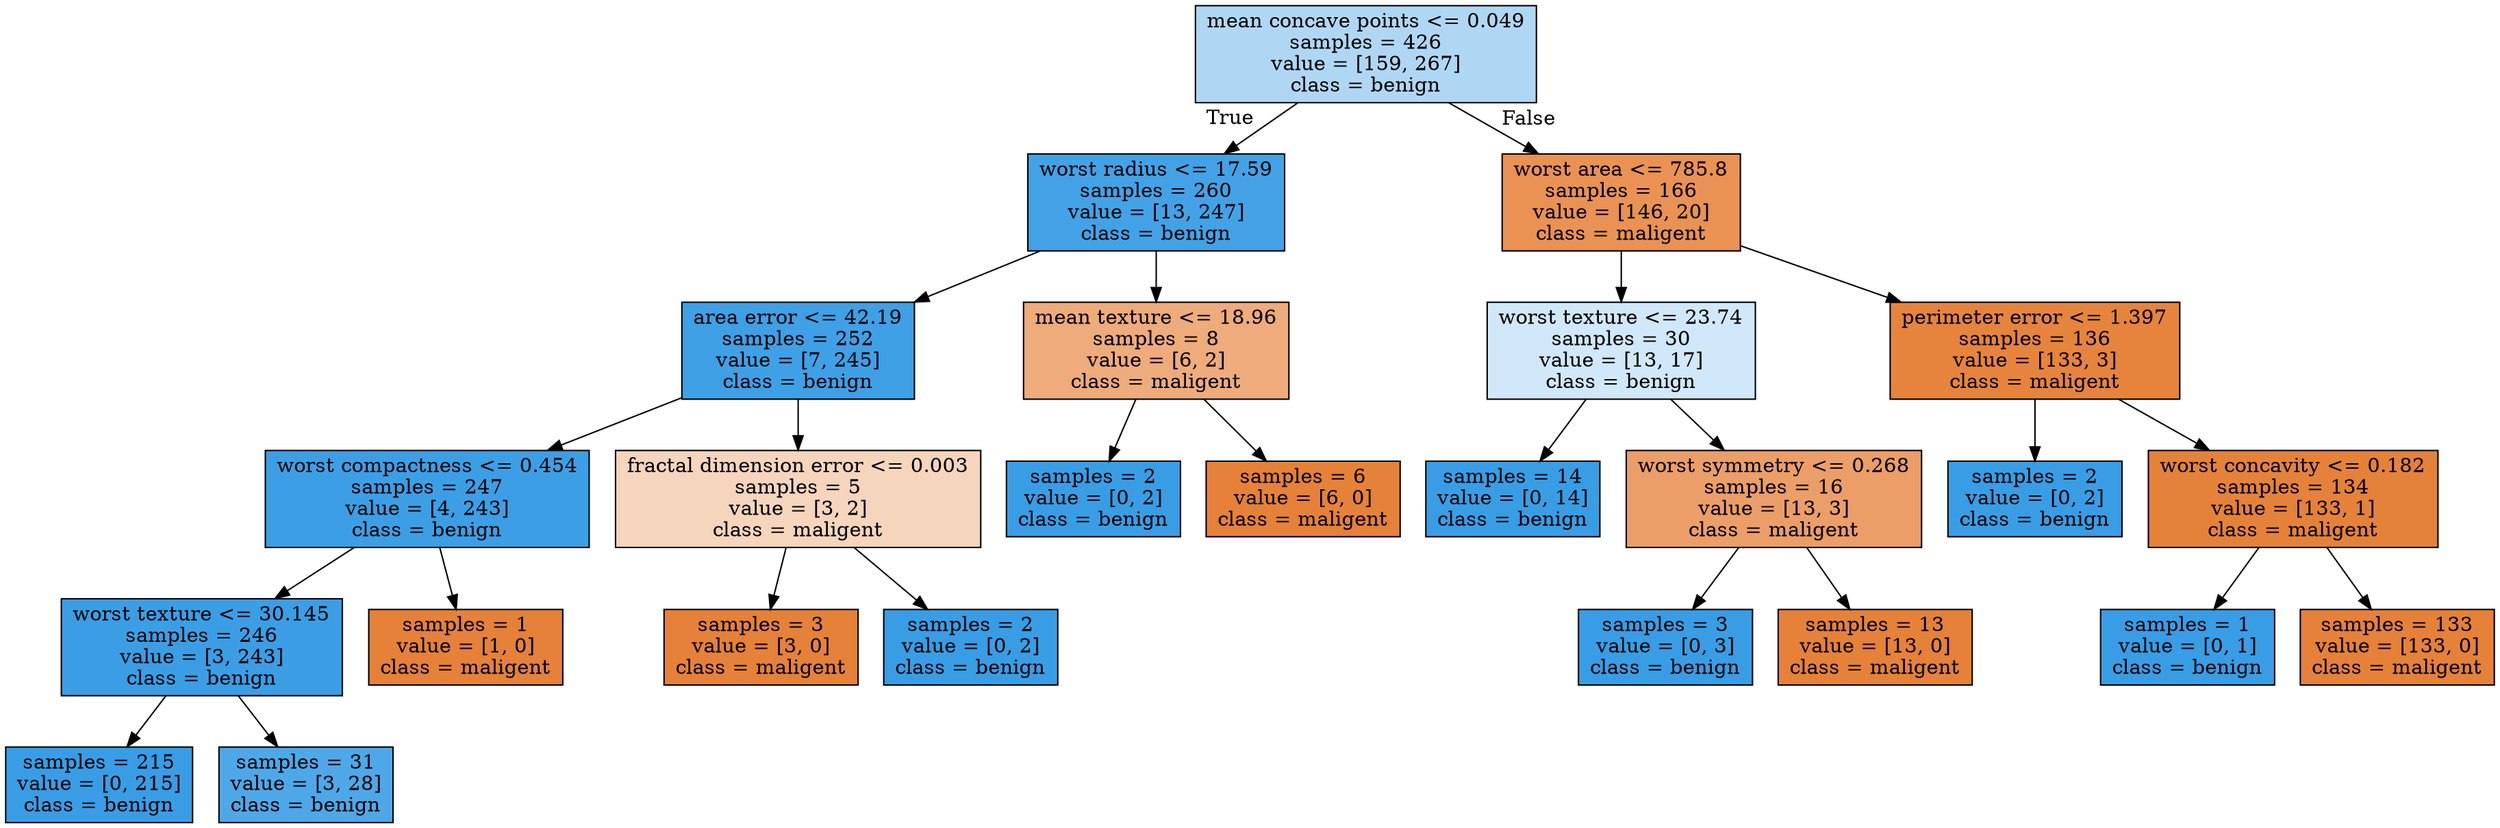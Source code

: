 digraph Tree {
node [shape=box, style="filled", color="black"] ;
0 [label="mean concave points <= 0.049\nsamples = 426\nvalue = [159, 267]\nclass = benign", fillcolor="#afd7f4"] ;
1 [label="worst radius <= 17.59\nsamples = 260\nvalue = [13, 247]\nclass = benign", fillcolor="#43a2e6"] ;
0 -> 1 [labeldistance=2.5, labelangle=45, headlabel="True"] ;
2 [label="area error <= 42.19\nsamples = 252\nvalue = [7, 245]\nclass = benign", fillcolor="#3fa0e6"] ;
1 -> 2 ;
3 [label="worst compactness <= 0.454\nsamples = 247\nvalue = [4, 243]\nclass = benign", fillcolor="#3c9fe5"] ;
2 -> 3 ;
4 [label="worst texture <= 30.145\nsamples = 246\nvalue = [3, 243]\nclass = benign", fillcolor="#3b9ee5"] ;
3 -> 4 ;
5 [label="samples = 215\nvalue = [0, 215]\nclass = benign", fillcolor="#399de5"] ;
4 -> 5 ;
6 [label="samples = 31\nvalue = [3, 28]\nclass = benign", fillcolor="#4ea8e8"] ;
4 -> 6 ;
7 [label="samples = 1\nvalue = [1, 0]\nclass = maligent", fillcolor="#e58139"] ;
3 -> 7 ;
8 [label="fractal dimension error <= 0.003\nsamples = 5\nvalue = [3, 2]\nclass = maligent", fillcolor="#f6d5bd"] ;
2 -> 8 ;
9 [label="samples = 3\nvalue = [3, 0]\nclass = maligent", fillcolor="#e58139"] ;
8 -> 9 ;
10 [label="samples = 2\nvalue = [0, 2]\nclass = benign", fillcolor="#399de5"] ;
8 -> 10 ;
11 [label="mean texture <= 18.96\nsamples = 8\nvalue = [6, 2]\nclass = maligent", fillcolor="#eeab7b"] ;
1 -> 11 ;
12 [label="samples = 2\nvalue = [0, 2]\nclass = benign", fillcolor="#399de5"] ;
11 -> 12 ;
13 [label="samples = 6\nvalue = [6, 0]\nclass = maligent", fillcolor="#e58139"] ;
11 -> 13 ;
14 [label="worst area <= 785.8\nsamples = 166\nvalue = [146, 20]\nclass = maligent", fillcolor="#e99254"] ;
0 -> 14 [labeldistance=2.5, labelangle=-45, headlabel="False"] ;
15 [label="worst texture <= 23.74\nsamples = 30\nvalue = [13, 17]\nclass = benign", fillcolor="#d0e8f9"] ;
14 -> 15 ;
16 [label="samples = 14\nvalue = [0, 14]\nclass = benign", fillcolor="#399de5"] ;
15 -> 16 ;
17 [label="worst symmetry <= 0.268\nsamples = 16\nvalue = [13, 3]\nclass = maligent", fillcolor="#eb9e67"] ;
15 -> 17 ;
18 [label="samples = 3\nvalue = [0, 3]\nclass = benign", fillcolor="#399de5"] ;
17 -> 18 ;
19 [label="samples = 13\nvalue = [13, 0]\nclass = maligent", fillcolor="#e58139"] ;
17 -> 19 ;
20 [label="perimeter error <= 1.397\nsamples = 136\nvalue = [133, 3]\nclass = maligent", fillcolor="#e6843d"] ;
14 -> 20 ;
21 [label="samples = 2\nvalue = [0, 2]\nclass = benign", fillcolor="#399de5"] ;
20 -> 21 ;
22 [label="worst concavity <= 0.182\nsamples = 134\nvalue = [133, 1]\nclass = maligent", fillcolor="#e5823a"] ;
20 -> 22 ;
23 [label="samples = 1\nvalue = [0, 1]\nclass = benign", fillcolor="#399de5"] ;
22 -> 23 ;
24 [label="samples = 133\nvalue = [133, 0]\nclass = maligent", fillcolor="#e58139"] ;
22 -> 24 ;
}